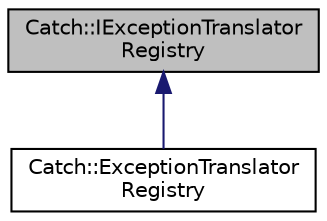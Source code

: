 digraph "Catch::IExceptionTranslatorRegistry"
{
  edge [fontname="Helvetica",fontsize="10",labelfontname="Helvetica",labelfontsize="10"];
  node [fontname="Helvetica",fontsize="10",shape=record];
  Node0 [label="Catch::IExceptionTranslator\lRegistry",height=0.2,width=0.4,color="black", fillcolor="grey75", style="filled", fontcolor="black"];
  Node0 -> Node1 [dir="back",color="midnightblue",fontsize="10",style="solid",fontname="Helvetica"];
  Node1 [label="Catch::ExceptionTranslator\lRegistry",height=0.2,width=0.4,color="black", fillcolor="white", style="filled",URL="$classCatch_1_1ExceptionTranslatorRegistry.html"];
}
